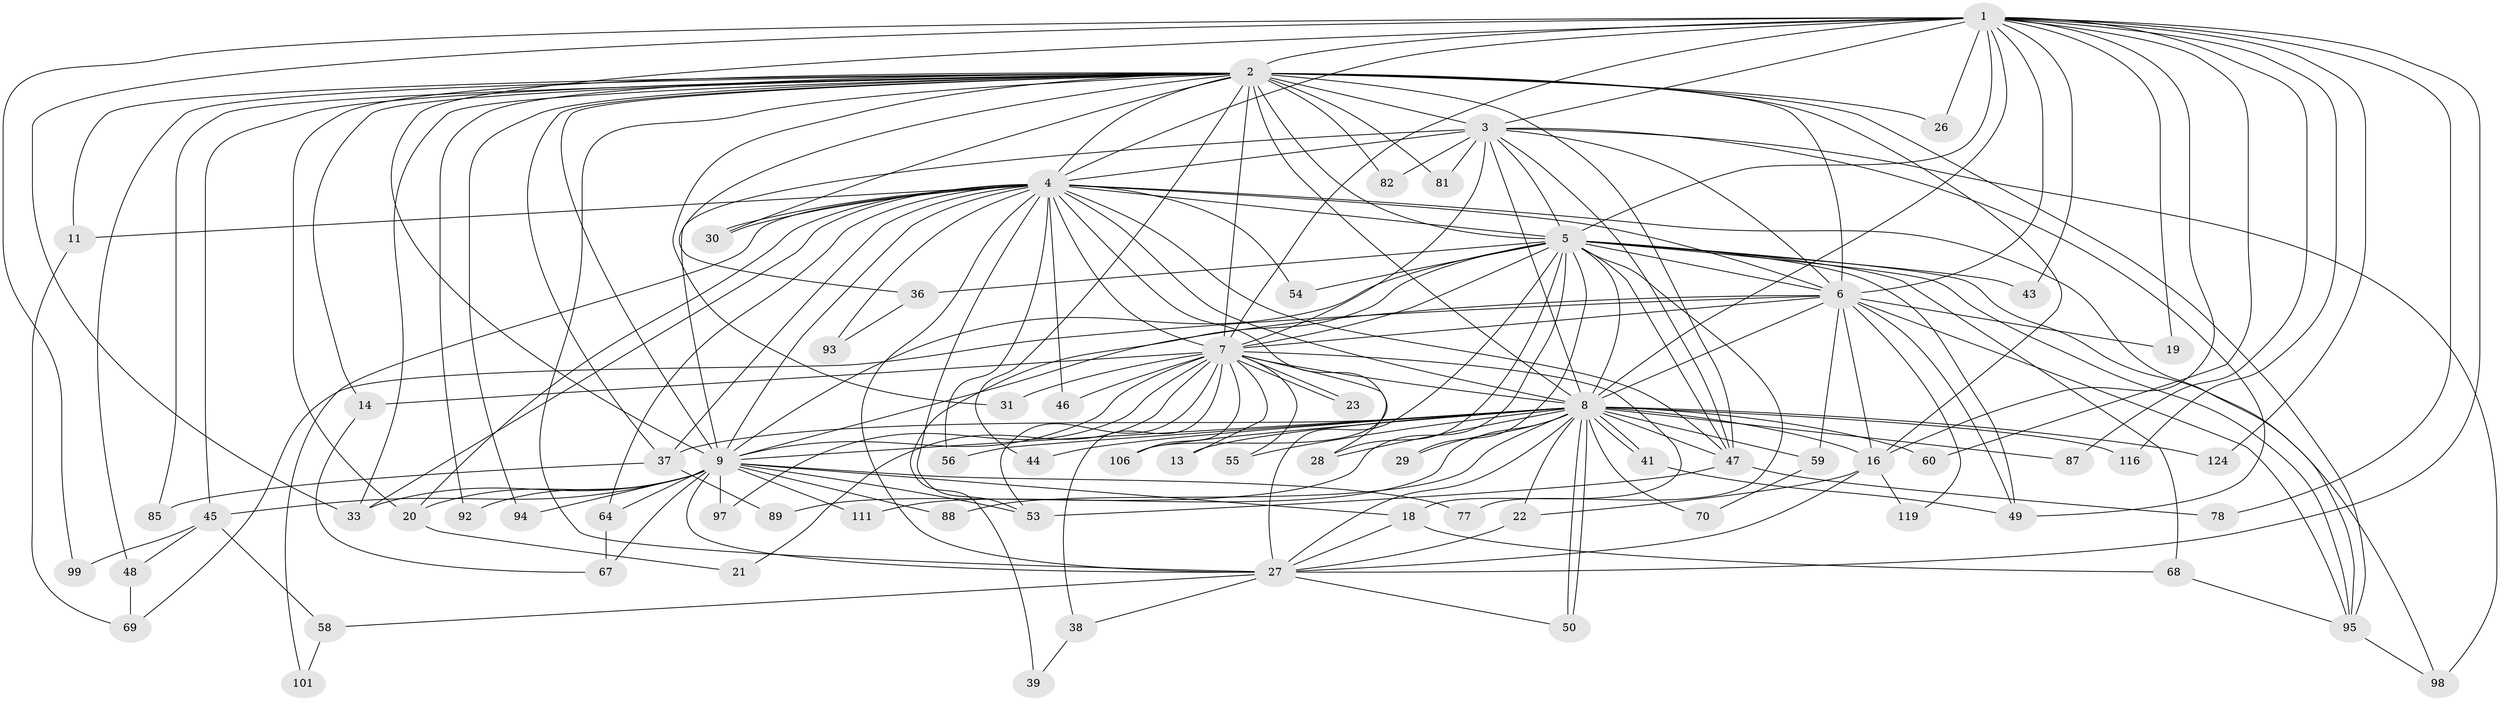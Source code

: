 // original degree distribution, {24: 0.013793103448275862, 16: 0.006896551724137931, 29: 0.013793103448275862, 18: 0.006896551724137931, 23: 0.006896551724137931, 26: 0.006896551724137931, 39: 0.006896551724137931, 28: 0.006896551724137931, 3: 0.2206896551724138, 2: 0.5586206896551724, 7: 0.006896551724137931, 6: 0.04827586206896552, 5: 0.041379310344827586, 9: 0.006896551724137931, 4: 0.04827586206896552}
// Generated by graph-tools (version 1.1) at 2025/13/03/09/25 04:13:55]
// undirected, 72 vertices, 192 edges
graph export_dot {
graph [start="1"]
  node [color=gray90,style=filled];
  1 [super="+72"];
  2 [super="+107+42+90+100+52+10"];
  3 [super="+25+109+35+73+91"];
  4;
  5 [super="+15"];
  6 [super="+12"];
  7;
  8;
  9;
  11;
  13;
  14;
  16 [super="+66+76"];
  18 [super="+74"];
  19;
  20;
  21;
  22;
  23;
  26;
  27 [super="+134+103+75+84"];
  28 [super="+108"];
  29;
  30;
  31;
  33 [super="+139"];
  36;
  37 [super="+121+63"];
  38 [super="+129"];
  39;
  41;
  43;
  44;
  45 [super="+132+65"];
  46;
  47 [super="+71"];
  48;
  49;
  50;
  53 [super="+110+104"];
  54;
  55;
  56;
  58;
  59;
  60;
  64;
  67 [super="+126"];
  68;
  69 [super="+145"];
  70;
  77 [super="+113"];
  78;
  81;
  82;
  85;
  87;
  88;
  89;
  92;
  93;
  94;
  95 [super="+123+96"];
  97;
  98 [super="+135"];
  99;
  101;
  106 [super="+128"];
  111;
  116;
  119;
  124;
  1 -- 2 [weight=4];
  1 -- 3;
  1 -- 4;
  1 -- 5 [weight=2];
  1 -- 6 [weight=2];
  1 -- 7;
  1 -- 8;
  1 -- 9;
  1 -- 16;
  1 -- 19;
  1 -- 26;
  1 -- 33;
  1 -- 43;
  1 -- 60;
  1 -- 78;
  1 -- 87;
  1 -- 99;
  1 -- 116;
  1 -- 124;
  1 -- 27;
  2 -- 3 [weight=4];
  2 -- 4 [weight=4];
  2 -- 5 [weight=5];
  2 -- 6 [weight=9];
  2 -- 7 [weight=3];
  2 -- 8 [weight=5];
  2 -- 9 [weight=5];
  2 -- 11;
  2 -- 14;
  2 -- 26;
  2 -- 31;
  2 -- 44;
  2 -- 48 [weight=2];
  2 -- 85;
  2 -- 92;
  2 -- 33;
  2 -- 27 [weight=2];
  2 -- 16 [weight=2];
  2 -- 81;
  2 -- 82;
  2 -- 20 [weight=2];
  2 -- 30;
  2 -- 94;
  2 -- 95;
  2 -- 36;
  2 -- 37;
  2 -- 45 [weight=2];
  2 -- 47;
  3 -- 4;
  3 -- 5;
  3 -- 6 [weight=2];
  3 -- 7 [weight=2];
  3 -- 8 [weight=2];
  3 -- 9;
  3 -- 82;
  3 -- 81;
  3 -- 49;
  3 -- 98;
  3 -- 47;
  4 -- 5;
  4 -- 6;
  4 -- 7;
  4 -- 8;
  4 -- 9;
  4 -- 11;
  4 -- 20;
  4 -- 30;
  4 -- 30;
  4 -- 37 [weight=2];
  4 -- 46;
  4 -- 47;
  4 -- 54;
  4 -- 56;
  4 -- 64;
  4 -- 93;
  4 -- 101;
  4 -- 106;
  4 -- 53;
  4 -- 27;
  4 -- 95;
  4 -- 33;
  5 -- 6;
  5 -- 7;
  5 -- 8 [weight=2];
  5 -- 9 [weight=2];
  5 -- 28;
  5 -- 36;
  5 -- 39;
  5 -- 77;
  5 -- 89;
  5 -- 98;
  5 -- 68;
  5 -- 43;
  5 -- 47;
  5 -- 49;
  5 -- 54;
  5 -- 27;
  5 -- 29;
  5 -- 95 [weight=2];
  6 -- 7;
  6 -- 8 [weight=2];
  6 -- 9;
  6 -- 19;
  6 -- 59;
  6 -- 69;
  6 -- 119;
  6 -- 95;
  6 -- 49;
  6 -- 16;
  7 -- 8;
  7 -- 9;
  7 -- 13;
  7 -- 14;
  7 -- 18;
  7 -- 21;
  7 -- 23;
  7 -- 23;
  7 -- 28;
  7 -- 31;
  7 -- 38 [weight=2];
  7 -- 46;
  7 -- 53;
  7 -- 55;
  7 -- 97;
  7 -- 106;
  8 -- 9;
  8 -- 13;
  8 -- 22;
  8 -- 29;
  8 -- 37;
  8 -- 41;
  8 -- 41;
  8 -- 44;
  8 -- 47;
  8 -- 50;
  8 -- 50;
  8 -- 55;
  8 -- 56;
  8 -- 59;
  8 -- 60;
  8 -- 70;
  8 -- 87;
  8 -- 88;
  8 -- 106;
  8 -- 111;
  8 -- 116;
  8 -- 124;
  8 -- 28;
  8 -- 27;
  8 -- 16;
  9 -- 18 [weight=2];
  9 -- 20;
  9 -- 27;
  9 -- 33;
  9 -- 45;
  9 -- 53;
  9 -- 64;
  9 -- 77 [weight=2];
  9 -- 88;
  9 -- 92;
  9 -- 94;
  9 -- 97;
  9 -- 111;
  9 -- 67;
  11 -- 69;
  14 -- 67;
  16 -- 22;
  16 -- 119;
  16 -- 27;
  18 -- 27;
  18 -- 68;
  20 -- 21;
  22 -- 27;
  27 -- 38;
  27 -- 58;
  27 -- 50;
  36 -- 93;
  37 -- 85;
  37 -- 89;
  38 -- 39;
  41 -- 49;
  45 -- 58;
  45 -- 99;
  45 -- 48;
  47 -- 78;
  47 -- 53;
  48 -- 69;
  58 -- 101;
  59 -- 70;
  64 -- 67;
  68 -- 95;
  95 -- 98;
}
